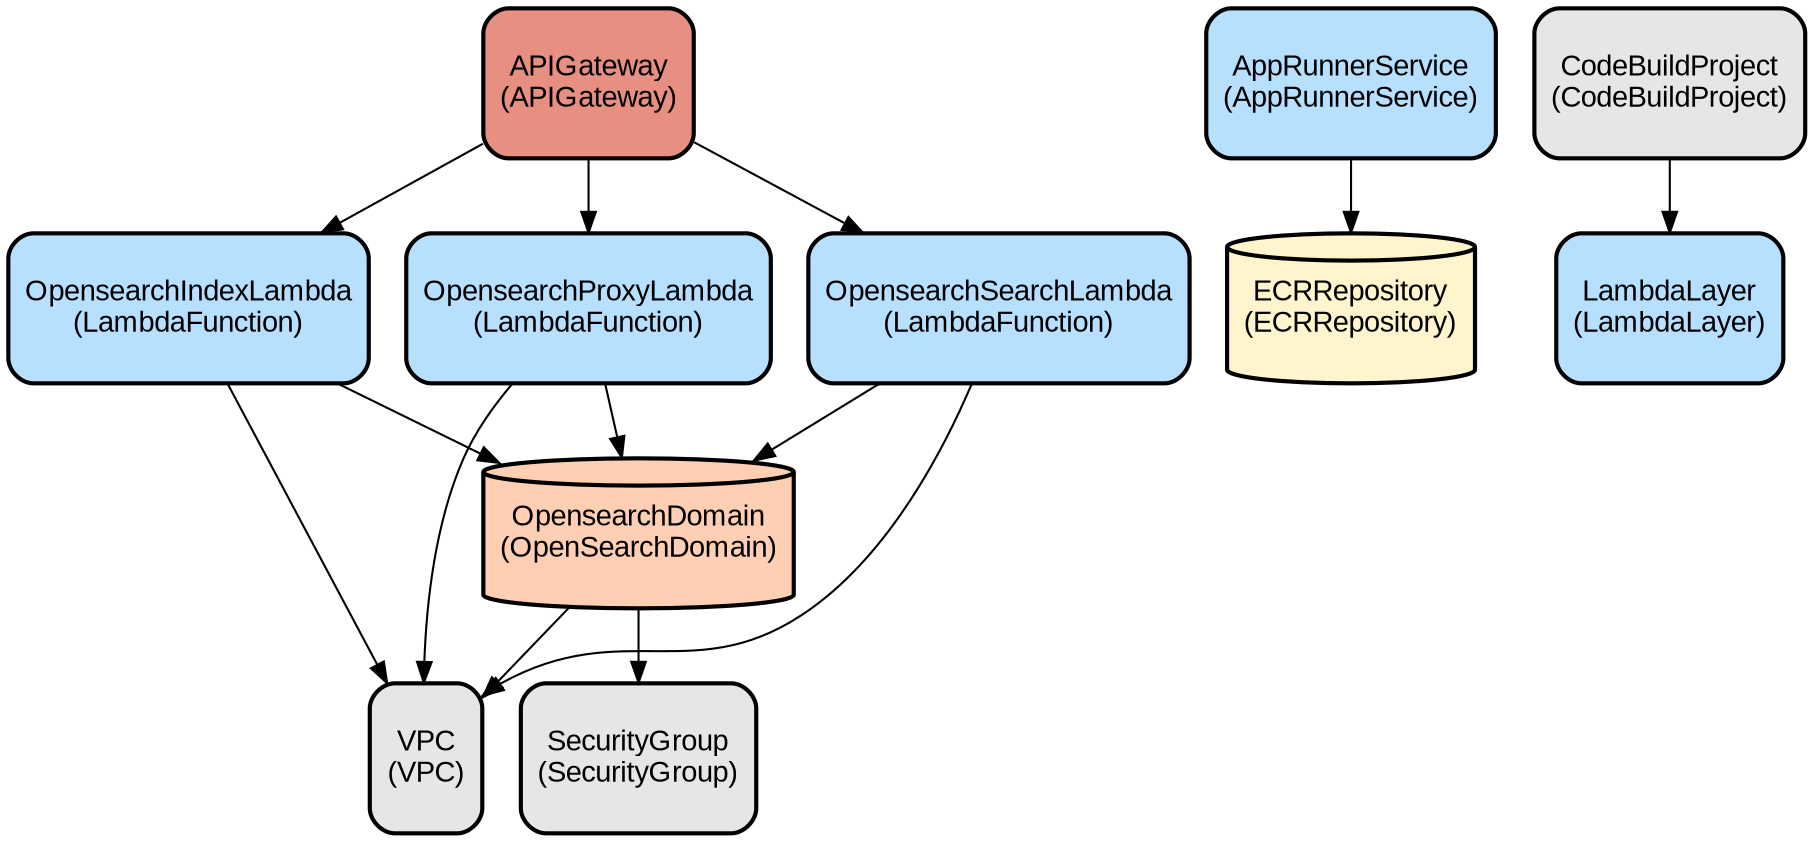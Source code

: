 digraph INFRA {
  node [ color = "black", fillcolor = "#E6E6E6", height =1, style = "filled,bold,rounded", fontname = "Arial" ];
  "OpensearchDomain" [ label = "OpensearchDomain
(OpenSearchDomain)", shape =cylinder, fillcolor = "#FFCFB3" ];
  "VPC" [ label = "VPC
(VPC)", shape =rectangle ];
  "SecurityGroup" [ label = "SecurityGroup
(SecurityGroup)", shape =rectangle ];
  "OpensearchProxyLambda" [ label = "OpensearchProxyLambda
(LambdaFunction)", shape =rectangle, fillcolor = "#B7E0FF" ];
  "OpensearchIndexLambda" [ label = "OpensearchIndexLambda
(LambdaFunction)", shape =rectangle, fillcolor = "#B7E0FF" ];
  "OpensearchSearchLambda" [ label = "OpensearchSearchLambda
(LambdaFunction)", shape =rectangle, fillcolor = "#B7E0FF" ];
  "APIGateway" [ label = "APIGateway
(APIGateway)", shape =rectangle, fillcolor = "#E78F81" ];
  "AppRunnerService" [ label = "AppRunnerService
(AppRunnerService)", shape =rectangle, fillcolor = "#B7E0FF" ];
  "ECRRepository" [ label = "ECRRepository
(ECRRepository)", shape =cylinder, fillcolor = "#FFF5CD" ];
  "LambdaLayer" [ label = "LambdaLayer
(LambdaLayer)", shape =rectangle, fillcolor = "#B7E0FF" ];
  "CodeBuildProject" [ label = "CodeBuildProject
(CodeBuildProject)", shape =rectangle ];
  "OpensearchDomain" -> "VPC";
  "OpensearchDomain" -> "SecurityGroup";
  "OpensearchProxyLambda" -> "VPC";
  "OpensearchProxyLambda" -> "OpensearchDomain";
  "OpensearchIndexLambda" -> "VPC";
  "OpensearchIndexLambda" -> "OpensearchDomain";
  "OpensearchSearchLambda" -> "VPC";
  "OpensearchSearchLambda" -> "OpensearchDomain";
  "APIGateway" -> "OpensearchProxyLambda";
  "APIGateway" -> "OpensearchIndexLambda";
  "APIGateway" -> "OpensearchSearchLambda";
  "AppRunnerService" -> "ECRRepository";
  "CodeBuildProject" -> "LambdaLayer";
}

